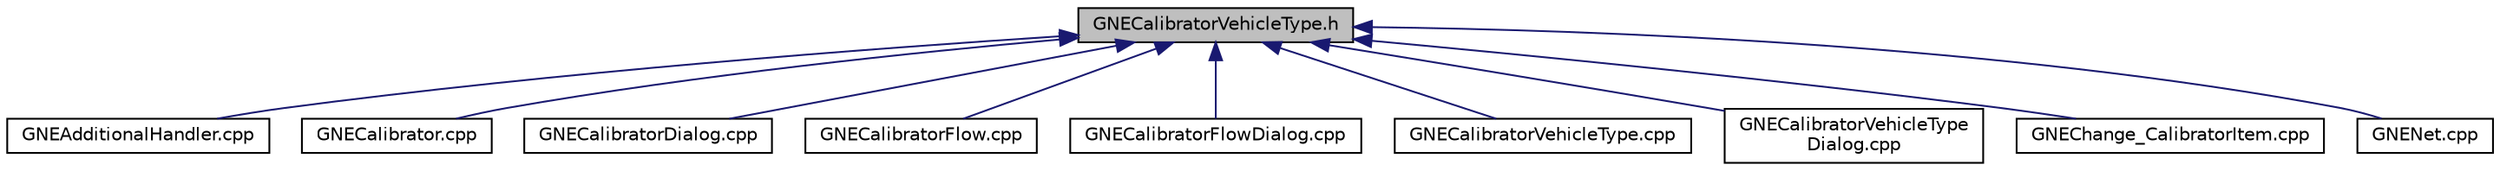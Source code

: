 digraph "GNECalibratorVehicleType.h"
{
  edge [fontname="Helvetica",fontsize="10",labelfontname="Helvetica",labelfontsize="10"];
  node [fontname="Helvetica",fontsize="10",shape=record];
  Node38 [label="GNECalibratorVehicleType.h",height=0.2,width=0.4,color="black", fillcolor="grey75", style="filled", fontcolor="black"];
  Node38 -> Node39 [dir="back",color="midnightblue",fontsize="10",style="solid",fontname="Helvetica"];
  Node39 [label="GNEAdditionalHandler.cpp",height=0.2,width=0.4,color="black", fillcolor="white", style="filled",URL="$d7/dd1/_g_n_e_additional_handler_8cpp.html"];
  Node38 -> Node40 [dir="back",color="midnightblue",fontsize="10",style="solid",fontname="Helvetica"];
  Node40 [label="GNECalibrator.cpp",height=0.2,width=0.4,color="black", fillcolor="white", style="filled",URL="$df/d83/_g_n_e_calibrator_8cpp.html"];
  Node38 -> Node41 [dir="back",color="midnightblue",fontsize="10",style="solid",fontname="Helvetica"];
  Node41 [label="GNECalibratorDialog.cpp",height=0.2,width=0.4,color="black", fillcolor="white", style="filled",URL="$de/db0/_g_n_e_calibrator_dialog_8cpp.html"];
  Node38 -> Node42 [dir="back",color="midnightblue",fontsize="10",style="solid",fontname="Helvetica"];
  Node42 [label="GNECalibratorFlow.cpp",height=0.2,width=0.4,color="black", fillcolor="white", style="filled",URL="$d6/d5a/_g_n_e_calibrator_flow_8cpp.html"];
  Node38 -> Node43 [dir="back",color="midnightblue",fontsize="10",style="solid",fontname="Helvetica"];
  Node43 [label="GNECalibratorFlowDialog.cpp",height=0.2,width=0.4,color="black", fillcolor="white", style="filled",URL="$d5/d0a/_g_n_e_calibrator_flow_dialog_8cpp.html"];
  Node38 -> Node44 [dir="back",color="midnightblue",fontsize="10",style="solid",fontname="Helvetica"];
  Node44 [label="GNECalibratorVehicleType.cpp",height=0.2,width=0.4,color="black", fillcolor="white", style="filled",URL="$d5/d37/_g_n_e_calibrator_vehicle_type_8cpp.html"];
  Node38 -> Node45 [dir="back",color="midnightblue",fontsize="10",style="solid",fontname="Helvetica"];
  Node45 [label="GNECalibratorVehicleType\lDialog.cpp",height=0.2,width=0.4,color="black", fillcolor="white", style="filled",URL="$d7/da8/_g_n_e_calibrator_vehicle_type_dialog_8cpp.html"];
  Node38 -> Node46 [dir="back",color="midnightblue",fontsize="10",style="solid",fontname="Helvetica"];
  Node46 [label="GNEChange_CalibratorItem.cpp",height=0.2,width=0.4,color="black", fillcolor="white", style="filled",URL="$d8/d78/_g_n_e_change___calibrator_item_8cpp.html"];
  Node38 -> Node47 [dir="back",color="midnightblue",fontsize="10",style="solid",fontname="Helvetica"];
  Node47 [label="GNENet.cpp",height=0.2,width=0.4,color="black", fillcolor="white", style="filled",URL="$d1/db1/_g_n_e_net_8cpp.html"];
}

